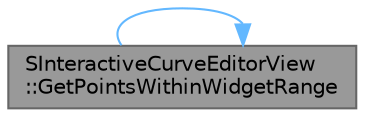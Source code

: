 digraph "SInteractiveCurveEditorView::GetPointsWithinWidgetRange"
{
 // INTERACTIVE_SVG=YES
 // LATEX_PDF_SIZE
  bgcolor="transparent";
  edge [fontname=Helvetica,fontsize=10,labelfontname=Helvetica,labelfontsize=10];
  node [fontname=Helvetica,fontsize=10,shape=box,height=0.2,width=0.4];
  rankdir="LR";
  Node1 [id="Node000001",label="SInteractiveCurveEditorView\l::GetPointsWithinWidgetRange",height=0.2,width=0.4,color="gray40", fillcolor="grey60", style="filled", fontcolor="black",tooltip="Retrieve all the curve points that overlap the specified rectangle in widget space."];
  Node1 -> Node1 [id="edge1_Node000001_Node000001",color="steelblue1",style="solid",tooltip=" "];
}
